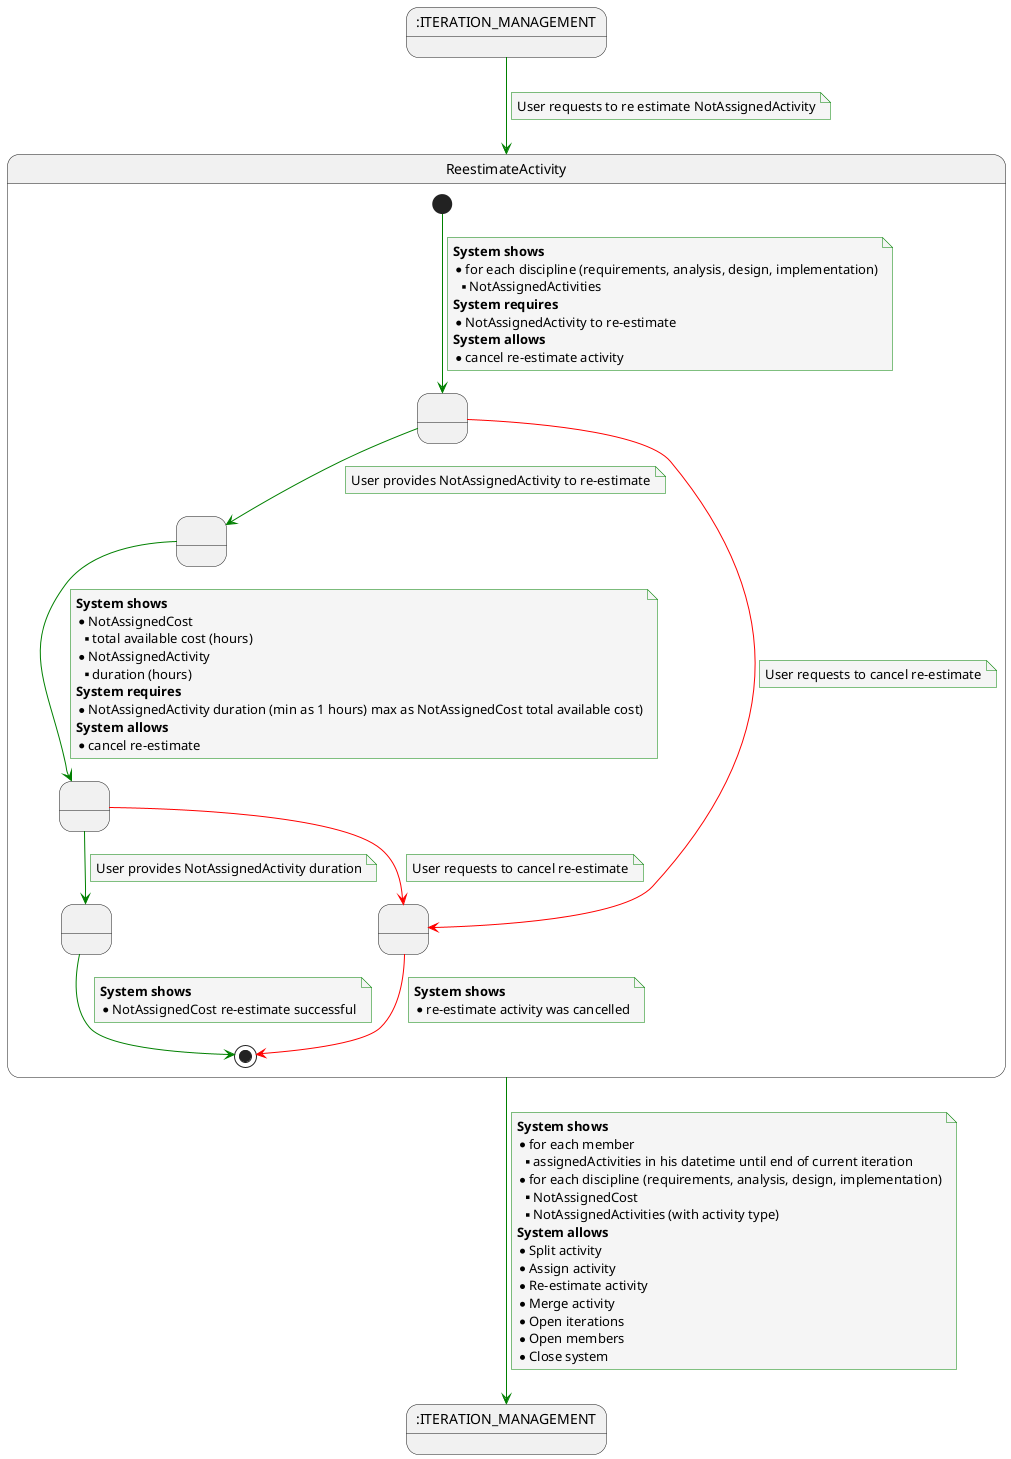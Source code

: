 @startuml

    skinparam {
        NoteBackgroundColor #whiteSmoke
        ArrowColor #green
        NoteBorderColor #green
    }

    state 5 as ":ITERATION_MANAGEMENT"
    state 13 as ":ITERATION_MANAGEMENT"


    5 --> ReestimateActivity
    note on link
        User requests to re estimate NotAssignedActivity
    end note

    state ReestimateActivity {
        state 2 as " "
        state 0 as " "
        state 4 as " "
        state 8 as " "
        state 10 as " "


    [*] --> 2
    note on link
    <b>System shows</b>
    * for each discipline (requirements, analysis, design, implementation)
    ** NotAssignedActivities
    <b>System requires</b>
    * NotAssignedActivity to re-estimate
    <b>System allows</b>
    * cancel re-estimate activity
    end note

    2 -[#red]-> 10
    note on link
        User requests to cancel re-estimate
    end note

    2 --> 4
    note on link
        User provides NotAssignedActivity to re-estimate
    end note

    4 --> 0
    note on link
        <b>System shows</b>
        * NotAssignedCost
        ** total available cost (hours)
        * NotAssignedActivity
        ** duration (hours)
        <b>System requires</b>
        * NotAssignedActivity duration (min as 1 hours) max as NotAssignedCost total available cost)
        <b>System allows</b>
        * cancel re-estimate
    end note

    0 -[#red]-> 10
    note on link
        User requests to cancel re-estimate
    end note

    0 --> 8
    note on link
        User provides NotAssignedActivity duration
    end note

    10 -[#red]-> [*]
    note on link
         <b>System shows</b>
         * re-estimate activity was cancelled
    end note

    8 --> [*]
    note on link
        <b>System shows</b>
        * NotAssignedCost re-estimate successful
    end note

}

ReestimateActivity --> 13
    note on link
        <b>System shows</b>
        * for each member
        **assignedActivities in his datetime until end of current iteration
        * for each discipline (requirements, analysis, design, implementation)
        ** NotAssignedCost
        ** NotAssignedActivities (with activity type)
        <b>System allows</b>
        * Split activity
        * Assign activity
        * Re-estimate activity
        * Merge activity
        * Open iterations
        * Open members
        * Close system
    end note

@enduml
